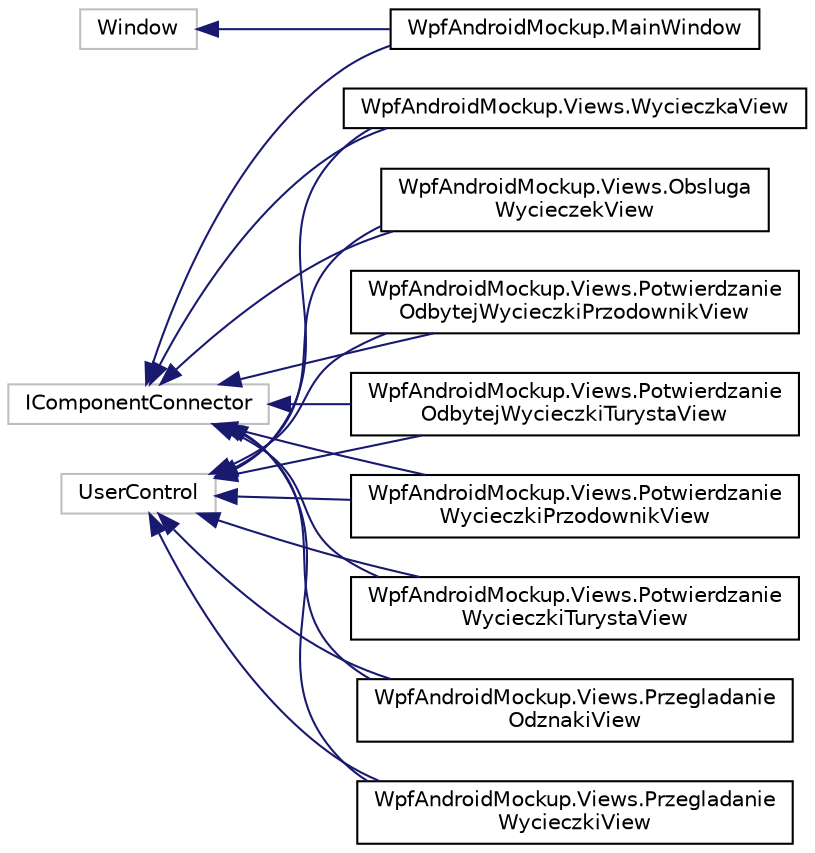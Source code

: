 digraph "Graficzna hierarchia klas"
{
 // INTERACTIVE_SVG=YES
  edge [fontname="Helvetica",fontsize="10",labelfontname="Helvetica",labelfontsize="10"];
  node [fontname="Helvetica",fontsize="10",shape=record];
  rankdir="LR";
  Node44 [label="IComponentConnector",height=0.2,width=0.4,color="grey75", fillcolor="white", style="filled"];
  Node44 -> Node0 [dir="back",color="midnightblue",fontsize="10",style="solid",fontname="Helvetica"];
  Node0 [label="WpfAndroidMockup.MainWindow",height=0.2,width=0.4,color="black", fillcolor="white", style="filled",URL="$class_wpf_android_mockup_1_1_main_window.html",tooltip="Logika widoku dla for MainWindow.xaml "];
  Node44 -> Node7 [dir="back",color="midnightblue",fontsize="10",style="solid",fontname="Helvetica"];
  Node7 [label="WpfAndroidMockup.Views.Obsluga\lWycieczekView",height=0.2,width=0.4,color="black", fillcolor="white", style="filled",URL="$class_wpf_android_mockup_1_1_views_1_1_obsluga_wycieczek_view.html",tooltip="ObslugaWycieczekView "];
  Node44 -> Node8 [dir="back",color="midnightblue",fontsize="10",style="solid",fontname="Helvetica"];
  Node8 [label="WpfAndroidMockup.Views.Potwierdzanie\lOdbytejWycieczkiPrzodownikView",height=0.2,width=0.4,color="black", fillcolor="white", style="filled",URL="$class_wpf_android_mockup_1_1_views_1_1_potwierdzanie_odbytej_wycieczki_przodownik_view.html",tooltip="PotwierdzanieOdbytejWycieczkiPrzodownikView "];
  Node44 -> Node9 [dir="back",color="midnightblue",fontsize="10",style="solid",fontname="Helvetica"];
  Node9 [label="WpfAndroidMockup.Views.Potwierdzanie\lOdbytejWycieczkiTurystaView",height=0.2,width=0.4,color="black", fillcolor="white", style="filled",URL="$class_wpf_android_mockup_1_1_views_1_1_potwierdzanie_odbytej_wycieczki_turysta_view.html",tooltip="PotwierdzanieOdbytejWycieczkiTurystaView "];
  Node44 -> Node10 [dir="back",color="midnightblue",fontsize="10",style="solid",fontname="Helvetica"];
  Node10 [label="WpfAndroidMockup.Views.Potwierdzanie\lWycieczkiPrzodownikView",height=0.2,width=0.4,color="black", fillcolor="white", style="filled",URL="$class_wpf_android_mockup_1_1_views_1_1_potwierdzanie_wycieczki_przodownik_view.html",tooltip="PotwierdzanieWycieczkiPrzodownikView "];
  Node44 -> Node11 [dir="back",color="midnightblue",fontsize="10",style="solid",fontname="Helvetica"];
  Node11 [label="WpfAndroidMockup.Views.Potwierdzanie\lWycieczkiTurystaView",height=0.2,width=0.4,color="black", fillcolor="white", style="filled",URL="$class_wpf_android_mockup_1_1_views_1_1_potwierdzanie_wycieczki_turysta_view.html",tooltip="PotwierdzanieWycieczkiTurystaView "];
  Node44 -> Node12 [dir="back",color="midnightblue",fontsize="10",style="solid",fontname="Helvetica"];
  Node12 [label="WpfAndroidMockup.Views.Przegladanie\lOdznakiView",height=0.2,width=0.4,color="black", fillcolor="white", style="filled",URL="$class_wpf_android_mockup_1_1_views_1_1_przegladanie_odznaki_view.html",tooltip="PrzegladanieOdznakiView "];
  Node44 -> Node13 [dir="back",color="midnightblue",fontsize="10",style="solid",fontname="Helvetica"];
  Node13 [label="WpfAndroidMockup.Views.Przegladanie\lWycieczkiView",height=0.2,width=0.4,color="black", fillcolor="white", style="filled",URL="$class_wpf_android_mockup_1_1_views_1_1_przegladanie_wycieczki_view.html",tooltip="PrzegladanieWycieczkiView "];
  Node44 -> Node14 [dir="back",color="midnightblue",fontsize="10",style="solid",fontname="Helvetica"];
  Node14 [label="WpfAndroidMockup.Views.WycieczkaView",height=0.2,width=0.4,color="black", fillcolor="white", style="filled",URL="$class_wpf_android_mockup_1_1_views_1_1_wycieczka_view.html",tooltip="WycieczkaView "];
  Node6 [label="UserControl",height=0.2,width=0.4,color="grey75", fillcolor="white", style="filled"];
  Node6 -> Node7 [dir="back",color="midnightblue",fontsize="10",style="solid",fontname="Helvetica"];
  Node6 -> Node8 [dir="back",color="midnightblue",fontsize="10",style="solid",fontname="Helvetica"];
  Node6 -> Node9 [dir="back",color="midnightblue",fontsize="10",style="solid",fontname="Helvetica"];
  Node6 -> Node10 [dir="back",color="midnightblue",fontsize="10",style="solid",fontname="Helvetica"];
  Node6 -> Node11 [dir="back",color="midnightblue",fontsize="10",style="solid",fontname="Helvetica"];
  Node6 -> Node12 [dir="back",color="midnightblue",fontsize="10",style="solid",fontname="Helvetica"];
  Node6 -> Node13 [dir="back",color="midnightblue",fontsize="10",style="solid",fontname="Helvetica"];
  Node6 -> Node14 [dir="back",color="midnightblue",fontsize="10",style="solid",fontname="Helvetica"];
  Node3 [label="Window",height=0.2,width=0.4,color="grey75", fillcolor="white", style="filled"];
  Node3 -> Node0 [dir="back",color="midnightblue",fontsize="10",style="solid",fontname="Helvetica"];
}
